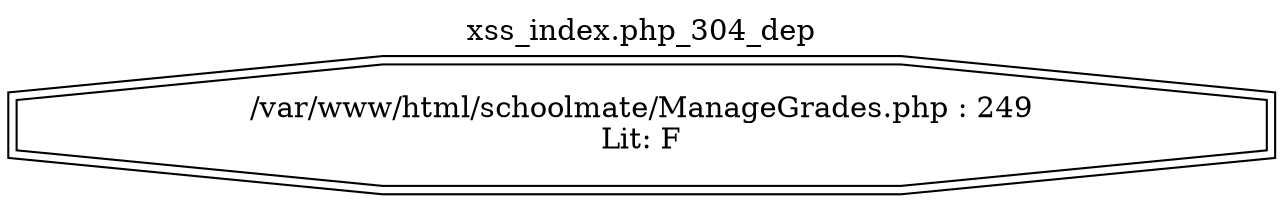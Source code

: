digraph cfg {
  label="xss_index.php_304_dep";
  labelloc=t;
  n1 [shape=doubleoctagon, label="/var/www/html/schoolmate/ManageGrades.php : 249\nLit: F\n"];
}
